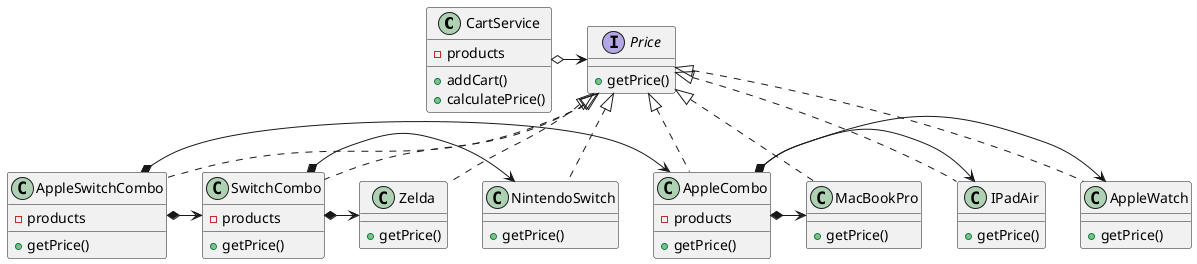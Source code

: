 @startuml

class CartService {
	- products
    + addCart()
    + calculatePrice()
}

interface Price {
    + getPrice()
}

class AppleWatch {
	+ getPrice()
}

class IPadAir {
	+ getPrice()
}

class MacBookPro {
	+ getPrice()
}

class NintendoSwitch {
	+ getPrice()
}

class Zelda {
	+ getPrice()
}

class AppleCombo {
    - products
	+ getPrice()
}

class SwitchCombo {
    - products
	+ getPrice()
}

class AppleSwitchCombo {
    - products
	+ getPrice()
}

CartService o-right-> Price
Price <|.. AppleWatch
Price <|.. IPadAir
Price <|.. MacBookPro
Price <|.. NintendoSwitch
Price <|.. Zelda
Price <|.. AppleCombo
Price <|.. SwitchCombo
Price <|.. AppleSwitchCombo
AppleCombo *-> AppleWatch
AppleCombo *-> IPadAir
AppleCombo *-> MacBookPro
SwitchCombo *-> NintendoSwitch
SwitchCombo *-> Zelda
AppleSwitchCombo *-> AppleCombo
AppleSwitchCombo *-> SwitchCombo

@enduml

